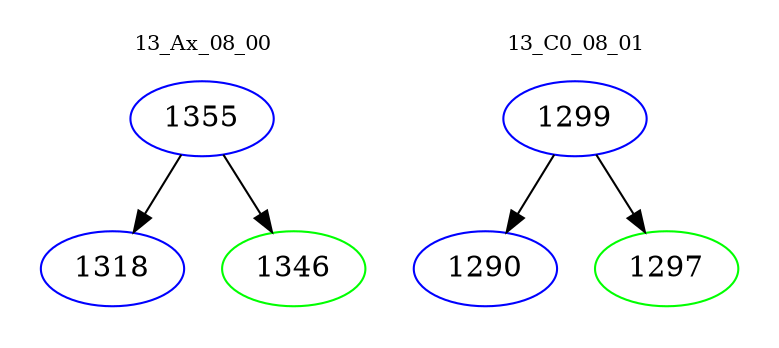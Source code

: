 digraph{
subgraph cluster_0 {
color = white
label = "13_Ax_08_00";
fontsize=10;
T0_1355 [label="1355", color="blue"]
T0_1355 -> T0_1318 [color="black"]
T0_1318 [label="1318", color="blue"]
T0_1355 -> T0_1346 [color="black"]
T0_1346 [label="1346", color="green"]
}
subgraph cluster_1 {
color = white
label = "13_C0_08_01";
fontsize=10;
T1_1299 [label="1299", color="blue"]
T1_1299 -> T1_1290 [color="black"]
T1_1290 [label="1290", color="blue"]
T1_1299 -> T1_1297 [color="black"]
T1_1297 [label="1297", color="green"]
}
}
